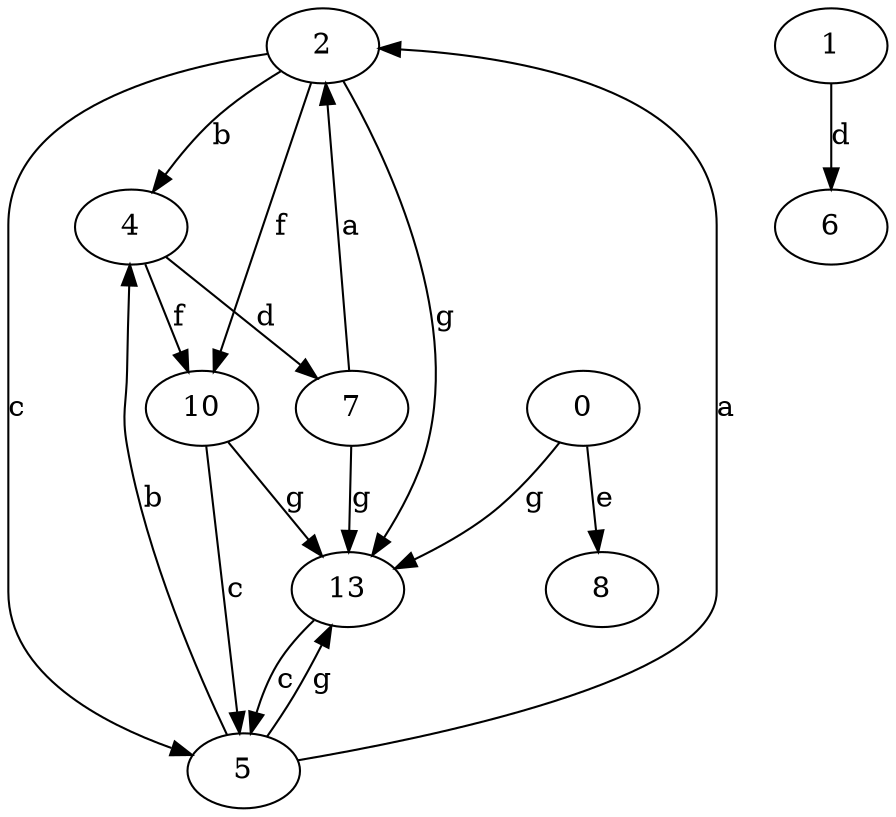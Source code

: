 strict digraph  {
2;
0;
4;
5;
6;
7;
8;
1;
10;
13;
2 -> 4  [label=b];
2 -> 5  [label=c];
2 -> 10  [label=f];
2 -> 13  [label=g];
0 -> 8  [label=e];
0 -> 13  [label=g];
4 -> 7  [label=d];
4 -> 10  [label=f];
5 -> 2  [label=a];
5 -> 4  [label=b];
5 -> 13  [label=g];
7 -> 2  [label=a];
7 -> 13  [label=g];
1 -> 6  [label=d];
10 -> 5  [label=c];
10 -> 13  [label=g];
13 -> 5  [label=c];
}
